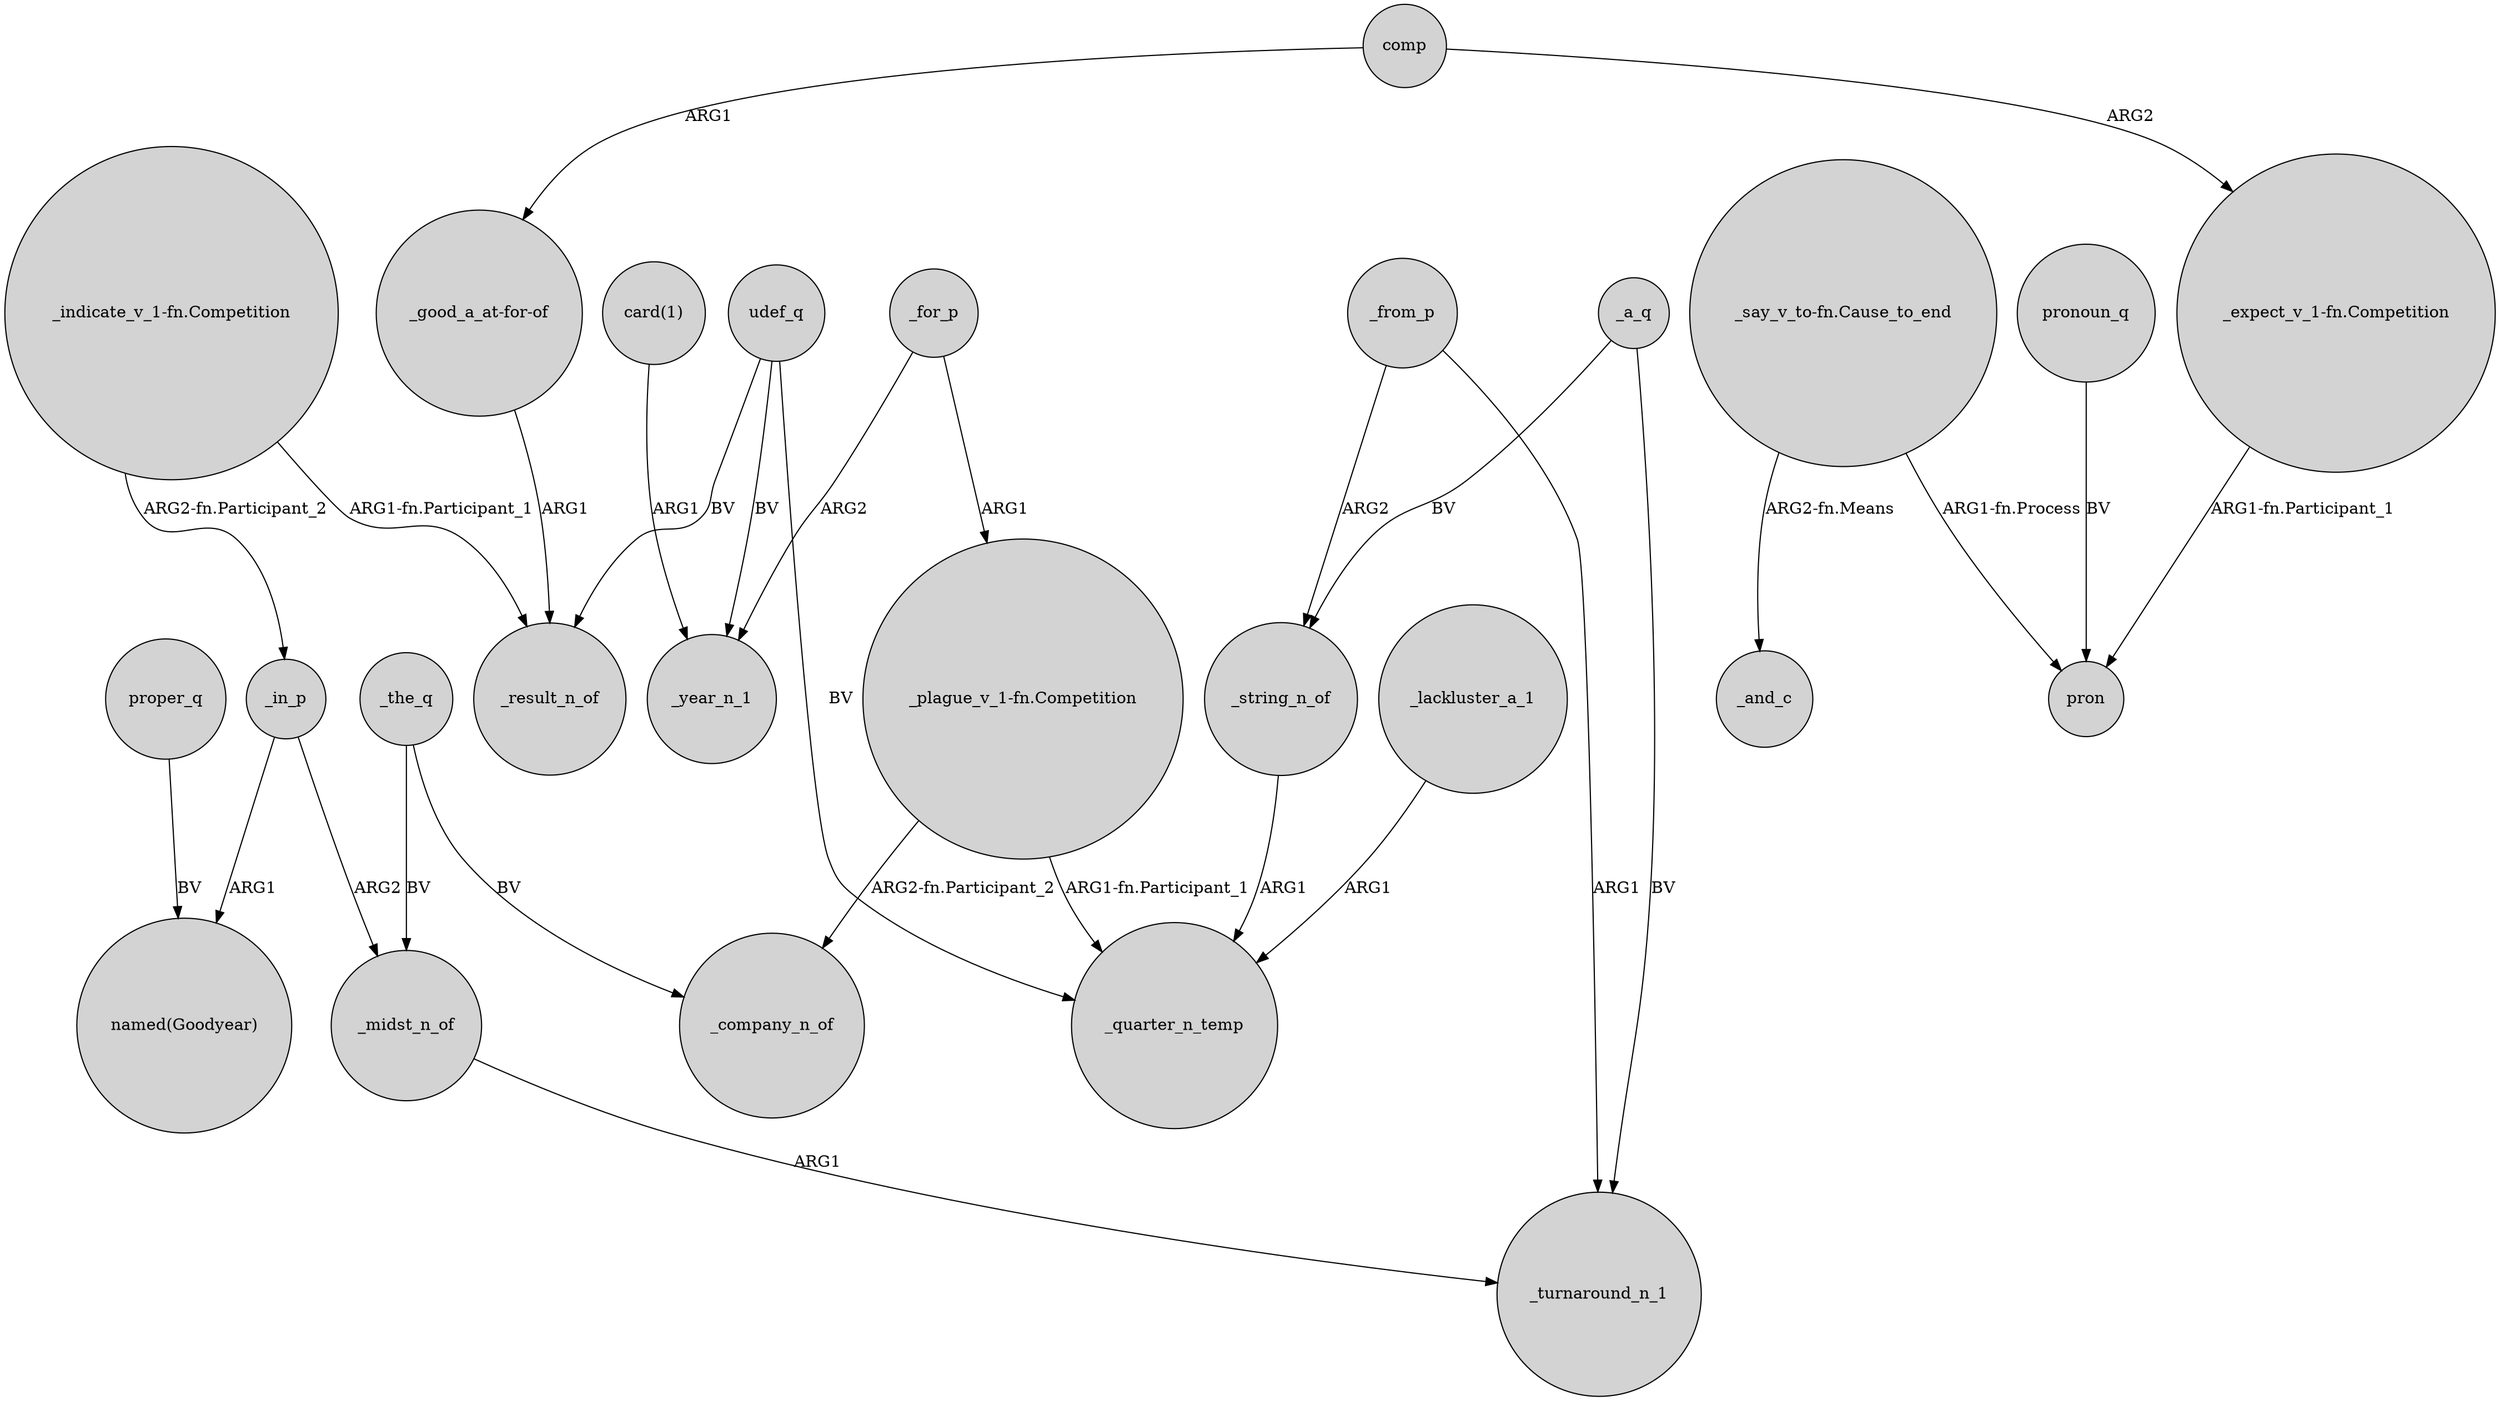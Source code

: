 digraph {
	node [shape=circle style=filled]
	"_plague_v_1-fn.Competition" -> _company_n_of [label="ARG2-fn.Participant_2"]
	comp -> "_expect_v_1-fn.Competition" [label=ARG2]
	"_say_v_to-fn.Cause_to_end" -> _and_c [label="ARG2-fn.Means"]
	"_indicate_v_1-fn.Competition" -> _result_n_of [label="ARG1-fn.Participant_1"]
	_lackluster_a_1 -> _quarter_n_temp [label=ARG1]
	_string_n_of -> _quarter_n_temp [label=ARG1]
	"card(1)" -> _year_n_1 [label=ARG1]
	"_good_a_at-for-of" -> _result_n_of [label=ARG1]
	_a_q -> _turnaround_n_1 [label=BV]
	"_plague_v_1-fn.Competition" -> _quarter_n_temp [label="ARG1-fn.Participant_1"]
	_for_p -> "_plague_v_1-fn.Competition" [label=ARG1]
	_a_q -> _string_n_of [label=BV]
	"_say_v_to-fn.Cause_to_end" -> pron [label="ARG1-fn.Process"]
	proper_q -> "named(Goodyear)" [label=BV]
	_midst_n_of -> _turnaround_n_1 [label=ARG1]
	"_indicate_v_1-fn.Competition" -> _in_p [label="ARG2-fn.Participant_2"]
	_in_p -> "named(Goodyear)" [label=ARG1]
	pronoun_q -> pron [label=BV]
	"_expect_v_1-fn.Competition" -> pron [label="ARG1-fn.Participant_1"]
	_from_p -> _turnaround_n_1 [label=ARG1]
	_the_q -> _midst_n_of [label=BV]
	udef_q -> _quarter_n_temp [label=BV]
	udef_q -> _year_n_1 [label=BV]
	_from_p -> _string_n_of [label=ARG2]
	_for_p -> _year_n_1 [label=ARG2]
	comp -> "_good_a_at-for-of" [label=ARG1]
	udef_q -> _result_n_of [label=BV]
	_the_q -> _company_n_of [label=BV]
	_in_p -> _midst_n_of [label=ARG2]
}
